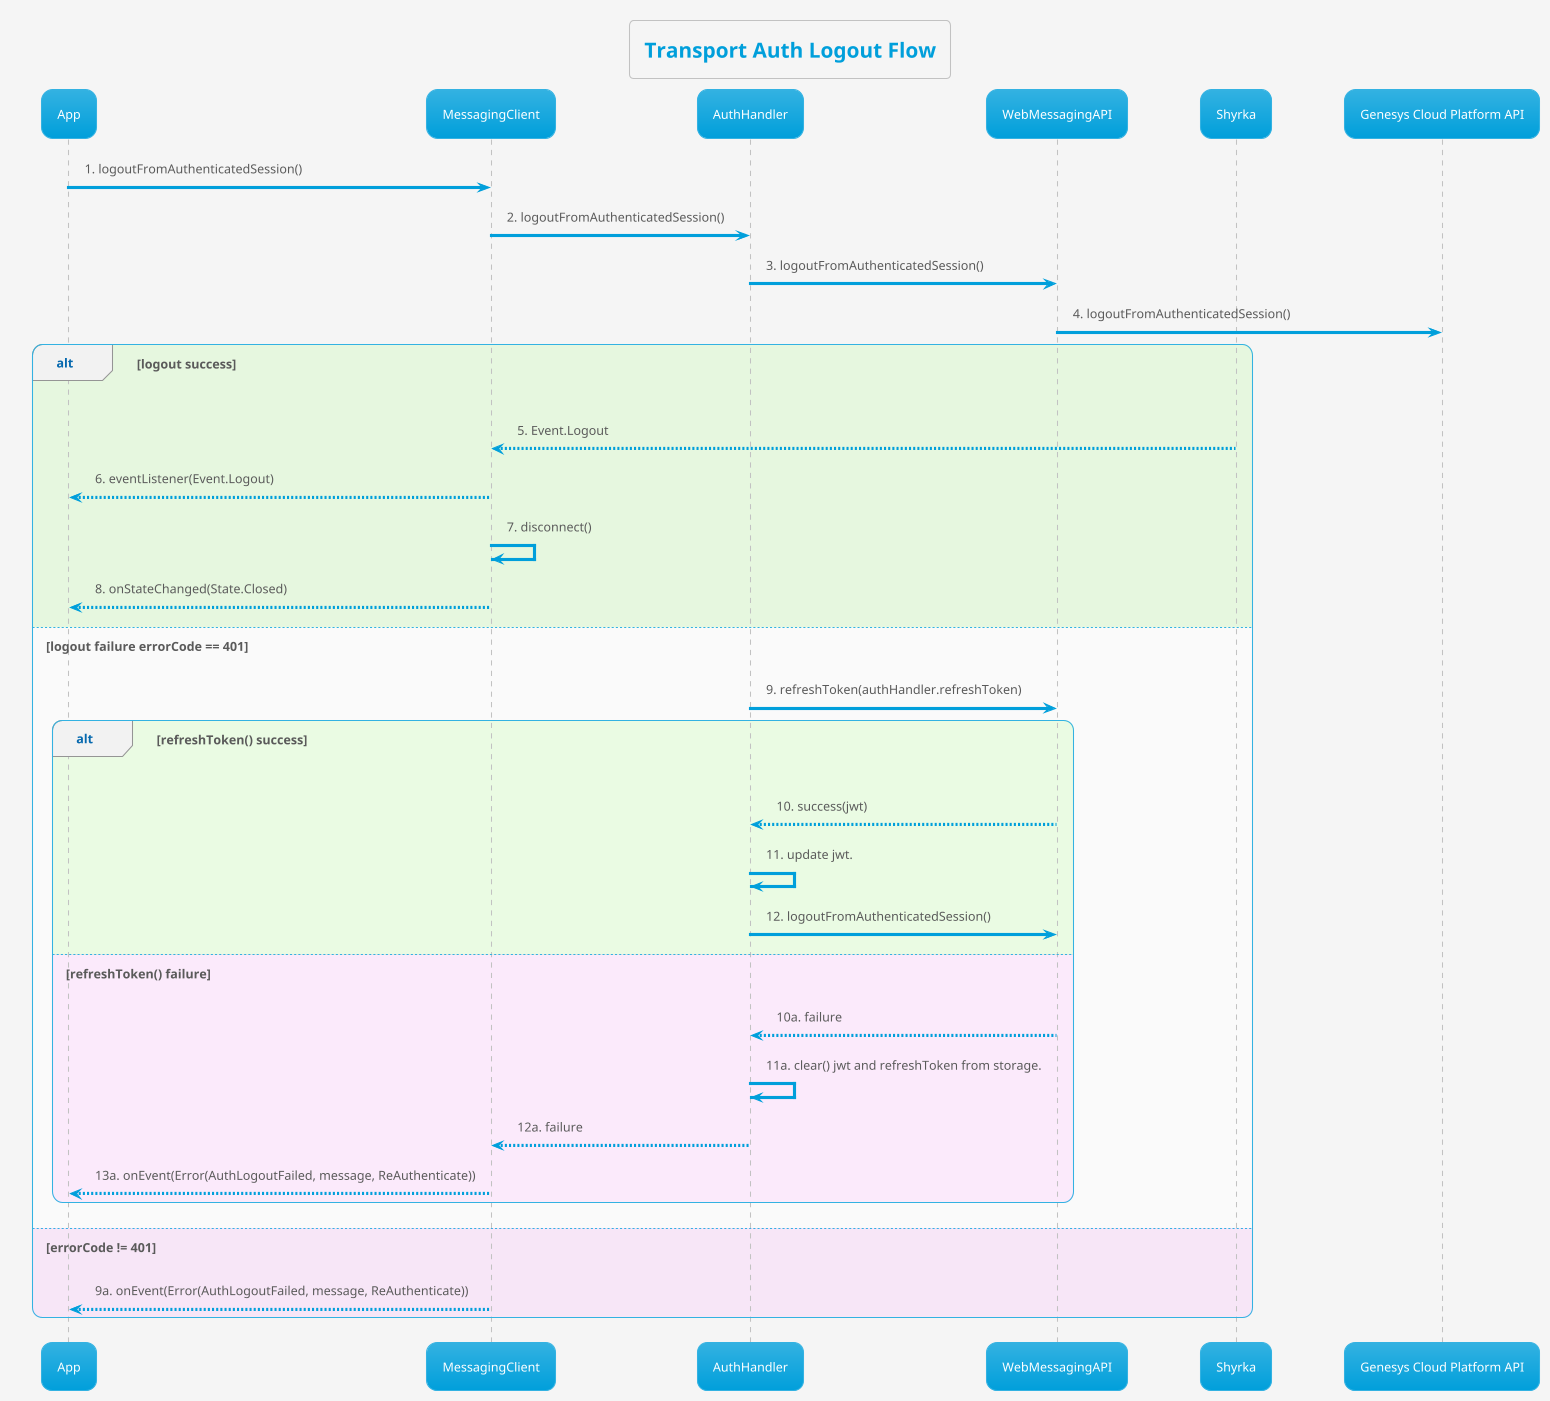 @startuml
'https://plantuml.com/sequence-diagram

!theme bluegray
!pragma teoz true

skinparam backgroundColor #whitesmoke
title Transport Auth Logout Flow

participant App
participant MessagingClient
participant AuthHandler
participant WebMessagingAPI
participant Shyrka
participant "Genesys Cloud Platform API"


    App -> MessagingClient : 1. logoutFromAuthenticatedSession()
    MessagingClient -> AuthHandler : 2. logoutFromAuthenticatedSession()
    AuthHandler -> WebMessagingAPI : 3. logoutFromAuthenticatedSession()
    WebMessagingAPI -> "Genesys Cloud Platform API" : 4. logoutFromAuthenticatedSession()
    alt #aaff8833 logout success
    Shyrka --> MessagingClient : 5. Event.Logout
    MessagingClient --> App : 6. eventListener(Event.Logout)
    MessagingClient -> MessagingClient: 7. disconnect()
    MessagingClient --> App : 8. onStateChanged(State.Closed)
    else #fcfcfcaa logout failure errorCode == 401
                AuthHandler -> WebMessagingAPI : 9. refreshToken(authHandler.refreshToken)
                alt #aaff8833 refreshToken() success
                WebMessagingAPI --> AuthHandler : 10. success(jwt)
                AuthHandler -> AuthHandler : 11. update jwt.
                AuthHandler -> WebMessagingAPI : 12. logoutFromAuthenticatedSession()
                else #ffaaff33 refreshToken() failure
                WebMessagingAPI --> AuthHandler : 10a. failure
                AuthHandler -> AuthHandler : 11a. clear() jwt and refreshToken from storage.
                AuthHandler --> MessagingClient : 12a. failure
                MessagingClient --> App : 13a. onEvent(Error(AuthLogoutFailed, message, ReAuthenticate))
                end
            else #ffaaff33 errorCode != 401
                MessagingClient --> App : 9a. onEvent(Error(AuthLogoutFailed, message, ReAuthenticate))
    end

@enduml
